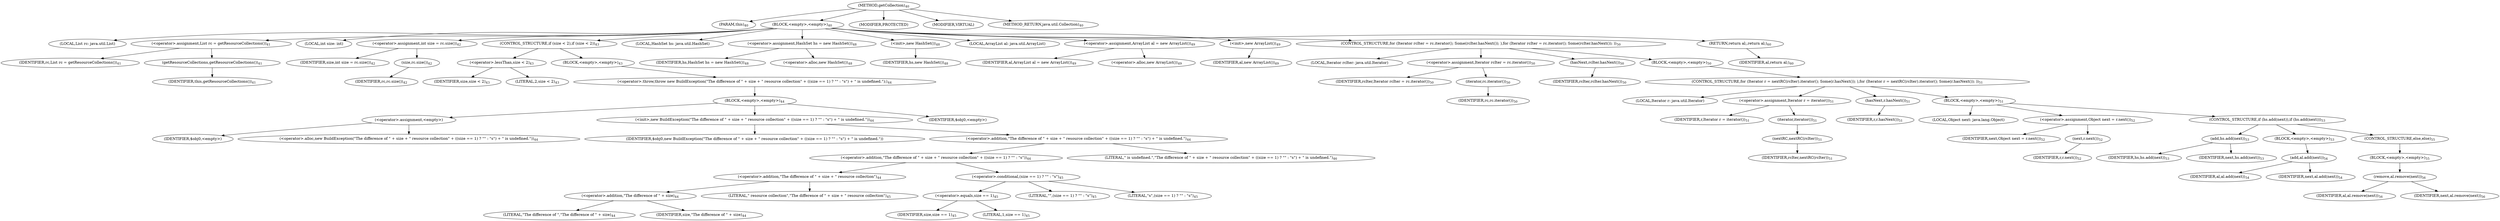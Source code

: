 digraph "getCollection" {  
"13" [label = <(METHOD,getCollection)<SUB>40</SUB>> ]
"4" [label = <(PARAM,this)<SUB>40</SUB>> ]
"14" [label = <(BLOCK,&lt;empty&gt;,&lt;empty&gt;)<SUB>40</SUB>> ]
"15" [label = <(LOCAL,List rc: java.util.List)> ]
"16" [label = <(&lt;operator&gt;.assignment,List rc = getResourceCollections())<SUB>41</SUB>> ]
"17" [label = <(IDENTIFIER,rc,List rc = getResourceCollections())<SUB>41</SUB>> ]
"18" [label = <(getResourceCollections,getResourceCollections())<SUB>41</SUB>> ]
"3" [label = <(IDENTIFIER,this,getResourceCollections())<SUB>41</SUB>> ]
"19" [label = <(LOCAL,int size: int)> ]
"20" [label = <(&lt;operator&gt;.assignment,int size = rc.size())<SUB>42</SUB>> ]
"21" [label = <(IDENTIFIER,size,int size = rc.size())<SUB>42</SUB>> ]
"22" [label = <(size,rc.size())<SUB>42</SUB>> ]
"23" [label = <(IDENTIFIER,rc,rc.size())<SUB>42</SUB>> ]
"24" [label = <(CONTROL_STRUCTURE,if (size &lt; 2),if (size &lt; 2))<SUB>43</SUB>> ]
"25" [label = <(&lt;operator&gt;.lessThan,size &lt; 2)<SUB>43</SUB>> ]
"26" [label = <(IDENTIFIER,size,size &lt; 2)<SUB>43</SUB>> ]
"27" [label = <(LITERAL,2,size &lt; 2)<SUB>43</SUB>> ]
"28" [label = <(BLOCK,&lt;empty&gt;,&lt;empty&gt;)<SUB>43</SUB>> ]
"29" [label = <(&lt;operator&gt;.throw,throw new BuildException(&quot;The difference of &quot; + size + &quot; resource collection&quot; + ((size == 1) ? &quot;&quot; : &quot;s&quot;) + &quot; is undefined.&quot;);)<SUB>44</SUB>> ]
"30" [label = <(BLOCK,&lt;empty&gt;,&lt;empty&gt;)<SUB>44</SUB>> ]
"31" [label = <(&lt;operator&gt;.assignment,&lt;empty&gt;)> ]
"32" [label = <(IDENTIFIER,$obj0,&lt;empty&gt;)> ]
"33" [label = <(&lt;operator&gt;.alloc,new BuildException(&quot;The difference of &quot; + size + &quot; resource collection&quot; + ((size == 1) ? &quot;&quot; : &quot;s&quot;) + &quot; is undefined.&quot;))<SUB>44</SUB>> ]
"34" [label = <(&lt;init&gt;,new BuildException(&quot;The difference of &quot; + size + &quot; resource collection&quot; + ((size == 1) ? &quot;&quot; : &quot;s&quot;) + &quot; is undefined.&quot;))<SUB>44</SUB>> ]
"35" [label = <(IDENTIFIER,$obj0,new BuildException(&quot;The difference of &quot; + size + &quot; resource collection&quot; + ((size == 1) ? &quot;&quot; : &quot;s&quot;) + &quot; is undefined.&quot;))> ]
"36" [label = <(&lt;operator&gt;.addition,&quot;The difference of &quot; + size + &quot; resource collection&quot; + ((size == 1) ? &quot;&quot; : &quot;s&quot;) + &quot; is undefined.&quot;)<SUB>44</SUB>> ]
"37" [label = <(&lt;operator&gt;.addition,&quot;The difference of &quot; + size + &quot; resource collection&quot; + ((size == 1) ? &quot;&quot; : &quot;s&quot;))<SUB>44</SUB>> ]
"38" [label = <(&lt;operator&gt;.addition,&quot;The difference of &quot; + size + &quot; resource collection&quot;)<SUB>44</SUB>> ]
"39" [label = <(&lt;operator&gt;.addition,&quot;The difference of &quot; + size)<SUB>44</SUB>> ]
"40" [label = <(LITERAL,&quot;The difference of &quot;,&quot;The difference of &quot; + size)<SUB>44</SUB>> ]
"41" [label = <(IDENTIFIER,size,&quot;The difference of &quot; + size)<SUB>44</SUB>> ]
"42" [label = <(LITERAL,&quot; resource collection&quot;,&quot;The difference of &quot; + size + &quot; resource collection&quot;)<SUB>45</SUB>> ]
"43" [label = <(&lt;operator&gt;.conditional,(size == 1) ? &quot;&quot; : &quot;s&quot;)<SUB>45</SUB>> ]
"44" [label = <(&lt;operator&gt;.equals,size == 1)<SUB>45</SUB>> ]
"45" [label = <(IDENTIFIER,size,size == 1)<SUB>45</SUB>> ]
"46" [label = <(LITERAL,1,size == 1)<SUB>45</SUB>> ]
"47" [label = <(LITERAL,&quot;&quot;,(size == 1) ? &quot;&quot; : &quot;s&quot;)<SUB>45</SUB>> ]
"48" [label = <(LITERAL,&quot;s&quot;,(size == 1) ? &quot;&quot; : &quot;s&quot;)<SUB>45</SUB>> ]
"49" [label = <(LITERAL,&quot; is undefined.&quot;,&quot;The difference of &quot; + size + &quot; resource collection&quot; + ((size == 1) ? &quot;&quot; : &quot;s&quot;) + &quot; is undefined.&quot;)<SUB>46</SUB>> ]
"50" [label = <(IDENTIFIER,$obj0,&lt;empty&gt;)> ]
"6" [label = <(LOCAL,HashSet hs: java.util.HashSet)> ]
"51" [label = <(&lt;operator&gt;.assignment,HashSet hs = new HashSet())<SUB>48</SUB>> ]
"52" [label = <(IDENTIFIER,hs,HashSet hs = new HashSet())<SUB>48</SUB>> ]
"53" [label = <(&lt;operator&gt;.alloc,new HashSet())<SUB>48</SUB>> ]
"54" [label = <(&lt;init&gt;,new HashSet())<SUB>48</SUB>> ]
"5" [label = <(IDENTIFIER,hs,new HashSet())<SUB>48</SUB>> ]
"8" [label = <(LOCAL,ArrayList al: java.util.ArrayList)> ]
"55" [label = <(&lt;operator&gt;.assignment,ArrayList al = new ArrayList())<SUB>49</SUB>> ]
"56" [label = <(IDENTIFIER,al,ArrayList al = new ArrayList())<SUB>49</SUB>> ]
"57" [label = <(&lt;operator&gt;.alloc,new ArrayList())<SUB>49</SUB>> ]
"58" [label = <(&lt;init&gt;,new ArrayList())<SUB>49</SUB>> ]
"7" [label = <(IDENTIFIER,al,new ArrayList())<SUB>49</SUB>> ]
"59" [label = <(CONTROL_STRUCTURE,for (Iterator rcIter = rc.iterator(); Some(rcIter.hasNext()); ),for (Iterator rcIter = rc.iterator(); Some(rcIter.hasNext()); ))<SUB>50</SUB>> ]
"60" [label = <(LOCAL,Iterator rcIter: java.util.Iterator)> ]
"61" [label = <(&lt;operator&gt;.assignment,Iterator rcIter = rc.iterator())<SUB>50</SUB>> ]
"62" [label = <(IDENTIFIER,rcIter,Iterator rcIter = rc.iterator())<SUB>50</SUB>> ]
"63" [label = <(iterator,rc.iterator())<SUB>50</SUB>> ]
"64" [label = <(IDENTIFIER,rc,rc.iterator())<SUB>50</SUB>> ]
"65" [label = <(hasNext,rcIter.hasNext())<SUB>50</SUB>> ]
"66" [label = <(IDENTIFIER,rcIter,rcIter.hasNext())<SUB>50</SUB>> ]
"67" [label = <(BLOCK,&lt;empty&gt;,&lt;empty&gt;)<SUB>50</SUB>> ]
"68" [label = <(CONTROL_STRUCTURE,for (Iterator r = nextRC(rcIter).iterator(); Some(r.hasNext()); ),for (Iterator r = nextRC(rcIter).iterator(); Some(r.hasNext()); ))<SUB>51</SUB>> ]
"69" [label = <(LOCAL,Iterator r: java.util.Iterator)> ]
"70" [label = <(&lt;operator&gt;.assignment,Iterator r = iterator())<SUB>51</SUB>> ]
"71" [label = <(IDENTIFIER,r,Iterator r = iterator())<SUB>51</SUB>> ]
"72" [label = <(iterator,iterator())<SUB>51</SUB>> ]
"73" [label = <(nextRC,nextRC(rcIter))<SUB>51</SUB>> ]
"74" [label = <(IDENTIFIER,rcIter,nextRC(rcIter))<SUB>51</SUB>> ]
"75" [label = <(hasNext,r.hasNext())<SUB>51</SUB>> ]
"76" [label = <(IDENTIFIER,r,r.hasNext())<SUB>51</SUB>> ]
"77" [label = <(BLOCK,&lt;empty&gt;,&lt;empty&gt;)<SUB>51</SUB>> ]
"78" [label = <(LOCAL,Object next: java.lang.Object)> ]
"79" [label = <(&lt;operator&gt;.assignment,Object next = r.next())<SUB>52</SUB>> ]
"80" [label = <(IDENTIFIER,next,Object next = r.next())<SUB>52</SUB>> ]
"81" [label = <(next,r.next())<SUB>52</SUB>> ]
"82" [label = <(IDENTIFIER,r,r.next())<SUB>52</SUB>> ]
"83" [label = <(CONTROL_STRUCTURE,if (hs.add(next)),if (hs.add(next)))<SUB>53</SUB>> ]
"84" [label = <(add,hs.add(next))<SUB>53</SUB>> ]
"85" [label = <(IDENTIFIER,hs,hs.add(next))<SUB>53</SUB>> ]
"86" [label = <(IDENTIFIER,next,hs.add(next))<SUB>53</SUB>> ]
"87" [label = <(BLOCK,&lt;empty&gt;,&lt;empty&gt;)<SUB>53</SUB>> ]
"88" [label = <(add,al.add(next))<SUB>54</SUB>> ]
"89" [label = <(IDENTIFIER,al,al.add(next))<SUB>54</SUB>> ]
"90" [label = <(IDENTIFIER,next,al.add(next))<SUB>54</SUB>> ]
"91" [label = <(CONTROL_STRUCTURE,else,else)<SUB>55</SUB>> ]
"92" [label = <(BLOCK,&lt;empty&gt;,&lt;empty&gt;)<SUB>55</SUB>> ]
"93" [label = <(remove,al.remove(next))<SUB>56</SUB>> ]
"94" [label = <(IDENTIFIER,al,al.remove(next))<SUB>56</SUB>> ]
"95" [label = <(IDENTIFIER,next,al.remove(next))<SUB>56</SUB>> ]
"96" [label = <(RETURN,return al;,return al;)<SUB>60</SUB>> ]
"97" [label = <(IDENTIFIER,al,return al;)<SUB>60</SUB>> ]
"98" [label = <(MODIFIER,PROTECTED)> ]
"99" [label = <(MODIFIER,VIRTUAL)> ]
"100" [label = <(METHOD_RETURN,java.util.Collection)<SUB>40</SUB>> ]
  "13" -> "4" 
  "13" -> "14" 
  "13" -> "98" 
  "13" -> "99" 
  "13" -> "100" 
  "14" -> "15" 
  "14" -> "16" 
  "14" -> "19" 
  "14" -> "20" 
  "14" -> "24" 
  "14" -> "6" 
  "14" -> "51" 
  "14" -> "54" 
  "14" -> "8" 
  "14" -> "55" 
  "14" -> "58" 
  "14" -> "59" 
  "14" -> "96" 
  "16" -> "17" 
  "16" -> "18" 
  "18" -> "3" 
  "20" -> "21" 
  "20" -> "22" 
  "22" -> "23" 
  "24" -> "25" 
  "24" -> "28" 
  "25" -> "26" 
  "25" -> "27" 
  "28" -> "29" 
  "29" -> "30" 
  "30" -> "31" 
  "30" -> "34" 
  "30" -> "50" 
  "31" -> "32" 
  "31" -> "33" 
  "34" -> "35" 
  "34" -> "36" 
  "36" -> "37" 
  "36" -> "49" 
  "37" -> "38" 
  "37" -> "43" 
  "38" -> "39" 
  "38" -> "42" 
  "39" -> "40" 
  "39" -> "41" 
  "43" -> "44" 
  "43" -> "47" 
  "43" -> "48" 
  "44" -> "45" 
  "44" -> "46" 
  "51" -> "52" 
  "51" -> "53" 
  "54" -> "5" 
  "55" -> "56" 
  "55" -> "57" 
  "58" -> "7" 
  "59" -> "60" 
  "59" -> "61" 
  "59" -> "65" 
  "59" -> "67" 
  "61" -> "62" 
  "61" -> "63" 
  "63" -> "64" 
  "65" -> "66" 
  "67" -> "68" 
  "68" -> "69" 
  "68" -> "70" 
  "68" -> "75" 
  "68" -> "77" 
  "70" -> "71" 
  "70" -> "72" 
  "72" -> "73" 
  "73" -> "74" 
  "75" -> "76" 
  "77" -> "78" 
  "77" -> "79" 
  "77" -> "83" 
  "79" -> "80" 
  "79" -> "81" 
  "81" -> "82" 
  "83" -> "84" 
  "83" -> "87" 
  "83" -> "91" 
  "84" -> "85" 
  "84" -> "86" 
  "87" -> "88" 
  "88" -> "89" 
  "88" -> "90" 
  "91" -> "92" 
  "92" -> "93" 
  "93" -> "94" 
  "93" -> "95" 
  "96" -> "97" 
}
